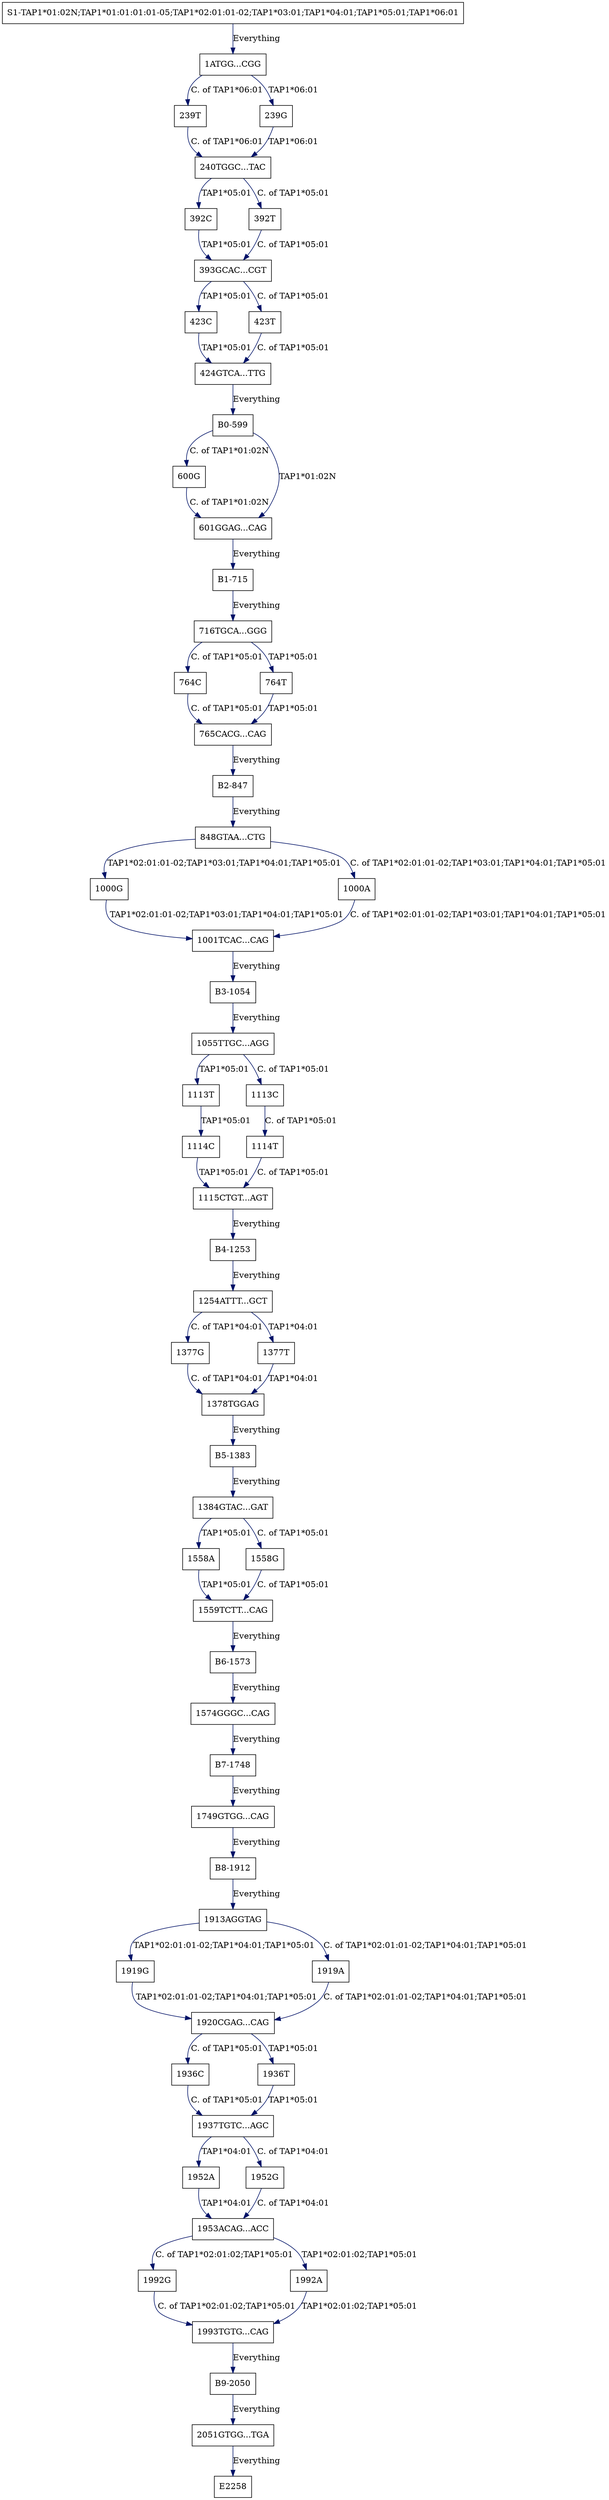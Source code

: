 digraph G {
  "B5-1383" [shape=box, ];
  "1114T" [shape=box, ];
  "716TGCA...GGG" [shape=box, ];
  "239T" [shape=box, ];
  "1115CTGT...AGT" [shape=box, ];
  "423C" [shape=box, ];
  "1749GTGG...CAG" [shape=box, ];
  "1992G" [shape=box, ];
  "1254ATTT...GCT" [shape=box, ];
  "1937TGTC...AGC" [shape=box, ];
  "B9-2050" [shape=box, ];
  "1000G" [shape=box, ];
  "1558A" [shape=box, ];
  "1952A" [shape=box, ];
  "764C" [shape=box, ];
  "1113T" [shape=box, ];
  "1993TGTG...CAG" [shape=box, ];
  "765CACG...CAG" [shape=box, ];
  "600G" [shape=box, ];
  "240TGGC...TAC" [shape=box, ];
  "1558G" [shape=box, ];
  "1001TCAC...CAG" [shape=box, ];
  "1952G" [shape=box, ];
  "392C" [shape=box, ];
  "848GTAA...CTG" [shape=box, ];
  "B0-599" [shape=box, ];
  "B2-847" [shape=box, ];
  "1953ACAG...ACC" [shape=box, ];
  "1920CGAG...CAG" [shape=box, ];
  "393GCAC...CGT" [shape=box, ];
  "1114C" [shape=box, ];
  "1992A" [shape=box, ];
  "S1-TAP1*01:02N;TAP1*01:01:01:01-05;TAP1*02:01:01-02;TAP1*03:01;TAP1*04:01;TAP1*05:01;TAP1*06:01" [
  shape=box, ];
  "B1-715" [shape=box, ];
  "1377G" [shape=box, ];
  "601GGAG...CAG" [shape=box, ];
  "E2258" [shape=box, ];
  "423T" [shape=box, ];
  "1000A" [shape=box, ];
  "1113C" [shape=box, ];
  "1936C" [shape=box, ];
  "1377T" [shape=box, ];
  "392T" [shape=box, ];
  "B8-1912" [shape=box, ];
  "1913AGGTAG" [shape=box, ];
  "1919G" [shape=box, ];
  "2051GTGG...TGA" [shape=box, ];
  "1919A" [shape=box, ];
  "1936T" [shape=box, ];
  "B4-1253" [shape=box, ];
  "239G" [shape=box, ];
  "1559TCTT...CAG" [shape=box, ];
  "764T" [shape=box, ];
  "1ATGG...CGG" [shape=box, ];
  "1574GGGC...CAG" [shape=box, ];
  "1384GTAC...GAT" [shape=box, ];
  "1378TGGAG" [shape=box, ];
  "B6-1573" [shape=box, ];
  "424GTCA...TTG" [shape=box, ];
  "1055TTGC...AGG" [shape=box, ];
  "B7-1748" [shape=box, ];
  "B3-1054" [shape=box, ];
  
  
  edge [color="#001267", ];
  "B5-1383" -> "1384GTAC...GAT" [label="Everything", ];
  "1114T" -> "1115CTGT...AGT" [label="C. of TAP1*05:01", ];
  "716TGCA...GGG" -> "764C" [label="C. of TAP1*05:01", ];
  "716TGCA...GGG" -> "764T" [label="TAP1*05:01", ];
  "239T" -> "240TGGC...TAC" [label="C. of TAP1*06:01", ];
  "1115CTGT...AGT" -> "B4-1253" [label="Everything", ];
  "423C" -> "424GTCA...TTG" [label="TAP1*05:01", ];
  "1749GTGG...CAG" -> "B8-1912" [label="Everything", ];
  "1992G" -> "1993TGTG...CAG" [label="C. of TAP1*02:01:02;TAP1*05:01", ];
  "1254ATTT...GCT" -> "1377G" [label="C. of TAP1*04:01", ];
  "1254ATTT...GCT" -> "1377T" [label="TAP1*04:01", ];
  "1937TGTC...AGC" -> "1952A" [label="TAP1*04:01", ];
  "1937TGTC...AGC" -> "1952G" [label="C. of TAP1*04:01", ];
  "B9-2050" -> "2051GTGG...TGA" [label="Everything", ];
  "1000G" -> "1001TCAC...CAG" [label="TAP1*02:01:01-02;TAP1*03:01;TAP1*04:01;TAP1*05:01",
                               ];
  "1558A" -> "1559TCTT...CAG" [label="TAP1*05:01", ];
  "1952A" -> "1953ACAG...ACC" [label="TAP1*04:01", ];
  "764C" -> "765CACG...CAG" [label="C. of TAP1*05:01", ];
  "1113T" -> "1114C" [label="TAP1*05:01", ];
  "1993TGTG...CAG" -> "B9-2050" [label="Everything", ];
  "765CACG...CAG" -> "B2-847" [label="Everything", ];
  "600G" -> "601GGAG...CAG" [label="C. of TAP1*01:02N", ];
  "240TGGC...TAC" -> "392C" [label="TAP1*05:01", ];
  "240TGGC...TAC" -> "392T" [label="C. of TAP1*05:01", ];
  "1558G" -> "1559TCTT...CAG" [label="C. of TAP1*05:01", ];
  "1001TCAC...CAG" -> "B3-1054" [label="Everything", ];
  "1952G" -> "1953ACAG...ACC" [label="C. of TAP1*04:01", ];
  "392C" -> "393GCAC...CGT" [label="TAP1*05:01", ];
  "848GTAA...CTG" -> "1000A" [label="C. of TAP1*02:01:01-02;TAP1*03:01;TAP1*04:01;TAP1*05:01",
                              ];
  "848GTAA...CTG" -> "1000G" [label="TAP1*02:01:01-02;TAP1*03:01;TAP1*04:01;TAP1*05:01",
                              ];
  "B0-599" -> "600G" [label="C. of TAP1*01:02N", ];
  "B0-599" -> "601GGAG...CAG" [label="TAP1*01:02N", ];
  "B2-847" -> "848GTAA...CTG" [label="Everything", ];
  "1953ACAG...ACC" -> "1992A" [label="TAP1*02:01:02;TAP1*05:01", ];
  "1953ACAG...ACC" -> "1992G" [label="C. of TAP1*02:01:02;TAP1*05:01", ];
  "1920CGAG...CAG" -> "1936C" [label="C. of TAP1*05:01", ];
  "1920CGAG...CAG" -> "1936T" [label="TAP1*05:01", ];
  "393GCAC...CGT" -> "423C" [label="TAP1*05:01", ];
  "393GCAC...CGT" -> "423T" [label="C. of TAP1*05:01", ];
  "1114C" -> "1115CTGT...AGT" [label="TAP1*05:01", ];
  "1992A" -> "1993TGTG...CAG" [label="TAP1*02:01:02;TAP1*05:01", ];
  "S1-TAP1*01:02N;TAP1*01:01:01:01-05;TAP1*02:01:01-02;TAP1*03:01;TAP1*04:01;TAP1*05:01;TAP1*06:01" -> "1ATGG...CGG" [
  label="Everything", ];
  "B1-715" -> "716TGCA...GGG" [label="Everything", ];
  "1377G" -> "1378TGGAG" [label="C. of TAP1*04:01", ];
  "601GGAG...CAG" -> "B1-715" [label="Everything", ];
  "423T" -> "424GTCA...TTG" [label="C. of TAP1*05:01", ];
  "1000A" -> "1001TCAC...CAG" [label="C. of TAP1*02:01:01-02;TAP1*03:01;TAP1*04:01;TAP1*05:01",
                               ];
  "1113C" -> "1114T" [label="C. of TAP1*05:01", ];
  "1936C" -> "1937TGTC...AGC" [label="C. of TAP1*05:01", ];
  "1377T" -> "1378TGGAG" [label="TAP1*04:01", ];
  "392T" -> "393GCAC...CGT" [label="C. of TAP1*05:01", ];
  "B8-1912" -> "1913AGGTAG" [label="Everything", ];
  "1913AGGTAG" -> "1919A" [label="C. of TAP1*02:01:01-02;TAP1*04:01;TAP1*05:01",
                           ];
  "1913AGGTAG" -> "1919G" [label="TAP1*02:01:01-02;TAP1*04:01;TAP1*05:01", ];
  "1919G" -> "1920CGAG...CAG" [label="TAP1*02:01:01-02;TAP1*04:01;TAP1*05:01",
                               ];
  "2051GTGG...TGA" -> "E2258" [label="Everything", ];
  "1919A" -> "1920CGAG...CAG" [label="C. of TAP1*02:01:01-02;TAP1*04:01;TAP1*05:01",
                               ];
  "1936T" -> "1937TGTC...AGC" [label="TAP1*05:01", ];
  "B4-1253" -> "1254ATTT...GCT" [label="Everything", ];
  "239G" -> "240TGGC...TAC" [label="TAP1*06:01", ];
  "1559TCTT...CAG" -> "B6-1573" [label="Everything", ];
  "764T" -> "765CACG...CAG" [label="TAP1*05:01", ];
  "1ATGG...CGG" -> "239G" [label="TAP1*06:01", ];
  "1ATGG...CGG" -> "239T" [label="C. of TAP1*06:01", ];
  "1574GGGC...CAG" -> "B7-1748" [label="Everything", ];
  "1384GTAC...GAT" -> "1558A" [label="TAP1*05:01", ];
  "1384GTAC...GAT" -> "1558G" [label="C. of TAP1*05:01", ];
  "1378TGGAG" -> "B5-1383" [label="Everything", ];
  "B6-1573" -> "1574GGGC...CAG" [label="Everything", ];
  "424GTCA...TTG" -> "B0-599" [label="Everything", ];
  "1055TTGC...AGG" -> "1113C" [label="C. of TAP1*05:01", ];
  "1055TTGC...AGG" -> "1113T" [label="TAP1*05:01", ];
  "B7-1748" -> "1749GTGG...CAG" [label="Everything", ];
  "B3-1054" -> "1055TTGC...AGG" [label="Everything", ];
  
  }